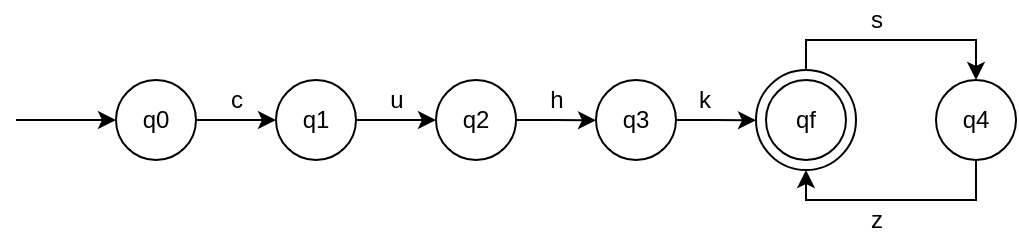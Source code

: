 <mxfile version="16.4.6" type="github">
  <diagram id="vppQzGNSH-4t_KWCzN--" name="Page-1">
    <mxGraphModel dx="363" dy="234" grid="1" gridSize="10" guides="1" tooltips="1" connect="1" arrows="1" fold="1" page="1" pageScale="1" pageWidth="827" pageHeight="1169" math="0" shadow="0">
      <root>
        <mxCell id="0" />
        <mxCell id="1" parent="0" />
        <mxCell id="rFXL4fR5jrizrp9rmWpI-1" value="q0" style="ellipse;whiteSpace=wrap;html=1;aspect=fixed;" vertex="1" parent="1">
          <mxGeometry x="120" y="190" width="40" height="40" as="geometry" />
        </mxCell>
        <mxCell id="rFXL4fR5jrizrp9rmWpI-2" value="" style="endArrow=classic;html=1;rounded=0;" edge="1" parent="1">
          <mxGeometry width="50" height="50" relative="1" as="geometry">
            <mxPoint x="70" y="210" as="sourcePoint" />
            <mxPoint x="120" y="210" as="targetPoint" />
            <Array as="points">
              <mxPoint x="100" y="210" />
            </Array>
          </mxGeometry>
        </mxCell>
        <mxCell id="rFXL4fR5jrizrp9rmWpI-3" value="q1" style="ellipse;whiteSpace=wrap;html=1;aspect=fixed;" vertex="1" parent="1">
          <mxGeometry x="200" y="190" width="40" height="40" as="geometry" />
        </mxCell>
        <mxCell id="rFXL4fR5jrizrp9rmWpI-5" value="" style="endArrow=classic;html=1;rounded=0;exitX=1;exitY=0.5;exitDx=0;exitDy=0;entryX=0;entryY=0.5;entryDx=0;entryDy=0;" edge="1" parent="1" source="rFXL4fR5jrizrp9rmWpI-1" target="rFXL4fR5jrizrp9rmWpI-3">
          <mxGeometry width="50" height="50" relative="1" as="geometry">
            <mxPoint x="200" y="220" as="sourcePoint" />
            <mxPoint x="210" y="180" as="targetPoint" />
          </mxGeometry>
        </mxCell>
        <mxCell id="rFXL4fR5jrizrp9rmWpI-6" value="c" style="text;html=1;align=center;verticalAlign=middle;resizable=0;points=[];autosize=1;strokeColor=none;fillColor=none;" vertex="1" parent="1">
          <mxGeometry x="170" y="190" width="20" height="20" as="geometry" />
        </mxCell>
        <mxCell id="rFXL4fR5jrizrp9rmWpI-10" style="edgeStyle=orthogonalEdgeStyle;rounded=0;orthogonalLoop=1;jettySize=auto;html=1;exitX=1;exitY=0.5;exitDx=0;exitDy=0;" edge="1" parent="1" source="rFXL4fR5jrizrp9rmWpI-7">
          <mxGeometry relative="1" as="geometry">
            <mxPoint x="360" y="210.138" as="targetPoint" />
          </mxGeometry>
        </mxCell>
        <mxCell id="rFXL4fR5jrizrp9rmWpI-7" value="q2" style="ellipse;whiteSpace=wrap;html=1;aspect=fixed;" vertex="1" parent="1">
          <mxGeometry x="280" y="190" width="40" height="40" as="geometry" />
        </mxCell>
        <mxCell id="rFXL4fR5jrizrp9rmWpI-8" value="" style="endArrow=classic;html=1;rounded=0;exitX=1;exitY=0.5;exitDx=0;exitDy=0;entryX=0;entryY=0.5;entryDx=0;entryDy=0;" edge="1" parent="1" source="rFXL4fR5jrizrp9rmWpI-3" target="rFXL4fR5jrizrp9rmWpI-7">
          <mxGeometry width="50" height="50" relative="1" as="geometry">
            <mxPoint x="250" y="220" as="sourcePoint" />
            <mxPoint x="300" y="170" as="targetPoint" />
          </mxGeometry>
        </mxCell>
        <mxCell id="rFXL4fR5jrizrp9rmWpI-9" value="u" style="text;html=1;align=center;verticalAlign=middle;resizable=0;points=[];autosize=1;strokeColor=none;fillColor=none;" vertex="1" parent="1">
          <mxGeometry x="250" y="190" width="20" height="20" as="geometry" />
        </mxCell>
        <mxCell id="rFXL4fR5jrizrp9rmWpI-14" style="edgeStyle=orthogonalEdgeStyle;rounded=0;orthogonalLoop=1;jettySize=auto;html=1;exitX=1;exitY=0.5;exitDx=0;exitDy=0;" edge="1" parent="1" source="rFXL4fR5jrizrp9rmWpI-12">
          <mxGeometry relative="1" as="geometry">
            <mxPoint x="440" y="210.138" as="targetPoint" />
          </mxGeometry>
        </mxCell>
        <mxCell id="rFXL4fR5jrizrp9rmWpI-12" value="q3" style="ellipse;whiteSpace=wrap;html=1;aspect=fixed;" vertex="1" parent="1">
          <mxGeometry x="360" y="190" width="40" height="40" as="geometry" />
        </mxCell>
        <mxCell id="rFXL4fR5jrizrp9rmWpI-13" value="h" style="text;html=1;align=center;verticalAlign=middle;resizable=0;points=[];autosize=1;strokeColor=none;fillColor=none;" vertex="1" parent="1">
          <mxGeometry x="330" y="190" width="20" height="20" as="geometry" />
        </mxCell>
        <mxCell id="rFXL4fR5jrizrp9rmWpI-15" value="k" style="text;html=1;align=center;verticalAlign=middle;resizable=0;points=[];autosize=1;strokeColor=none;fillColor=none;" vertex="1" parent="1">
          <mxGeometry x="404" y="190" width="20" height="20" as="geometry" />
        </mxCell>
        <mxCell id="rFXL4fR5jrizrp9rmWpI-17" value="" style="ellipse;whiteSpace=wrap;html=1;aspect=fixed;" vertex="1" parent="1">
          <mxGeometry x="440" y="185" width="50" height="50" as="geometry" />
        </mxCell>
        <mxCell id="rFXL4fR5jrizrp9rmWpI-19" value="qf" style="ellipse;whiteSpace=wrap;html=1;aspect=fixed;" vertex="1" parent="1">
          <mxGeometry x="445" y="190" width="40" height="40" as="geometry" />
        </mxCell>
        <mxCell id="rFXL4fR5jrizrp9rmWpI-22" value="q4" style="ellipse;whiteSpace=wrap;html=1;aspect=fixed;" vertex="1" parent="1">
          <mxGeometry x="530" y="190" width="40" height="40" as="geometry" />
        </mxCell>
        <mxCell id="rFXL4fR5jrizrp9rmWpI-23" value="" style="endArrow=classic;html=1;rounded=0;exitX=0.5;exitY=0;exitDx=0;exitDy=0;entryX=0.5;entryY=0;entryDx=0;entryDy=0;" edge="1" parent="1" source="rFXL4fR5jrizrp9rmWpI-17" target="rFXL4fR5jrizrp9rmWpI-22">
          <mxGeometry width="50" height="50" relative="1" as="geometry">
            <mxPoint x="500" y="230" as="sourcePoint" />
            <mxPoint x="540" y="150" as="targetPoint" />
            <Array as="points">
              <mxPoint x="465" y="170" />
              <mxPoint x="550" y="170" />
            </Array>
          </mxGeometry>
        </mxCell>
        <mxCell id="rFXL4fR5jrizrp9rmWpI-24" value="" style="endArrow=classic;html=1;rounded=0;exitX=0.5;exitY=1;exitDx=0;exitDy=0;entryX=0.5;entryY=1;entryDx=0;entryDy=0;" edge="1" parent="1" source="rFXL4fR5jrizrp9rmWpI-22" target="rFXL4fR5jrizrp9rmWpI-17">
          <mxGeometry width="50" height="50" relative="1" as="geometry">
            <mxPoint x="545" y="280" as="sourcePoint" />
            <mxPoint x="460" y="275" as="targetPoint" />
            <Array as="points">
              <mxPoint x="550" y="250" />
              <mxPoint x="465" y="250" />
            </Array>
          </mxGeometry>
        </mxCell>
        <mxCell id="rFXL4fR5jrizrp9rmWpI-25" value="s" style="text;html=1;align=center;verticalAlign=middle;resizable=0;points=[];autosize=1;strokeColor=none;fillColor=none;" vertex="1" parent="1">
          <mxGeometry x="490" y="150" width="20" height="20" as="geometry" />
        </mxCell>
        <mxCell id="rFXL4fR5jrizrp9rmWpI-27" value="z" style="text;html=1;align=center;verticalAlign=middle;resizable=0;points=[];autosize=1;strokeColor=none;fillColor=none;" vertex="1" parent="1">
          <mxGeometry x="490" y="250" width="20" height="20" as="geometry" />
        </mxCell>
      </root>
    </mxGraphModel>
  </diagram>
</mxfile>
